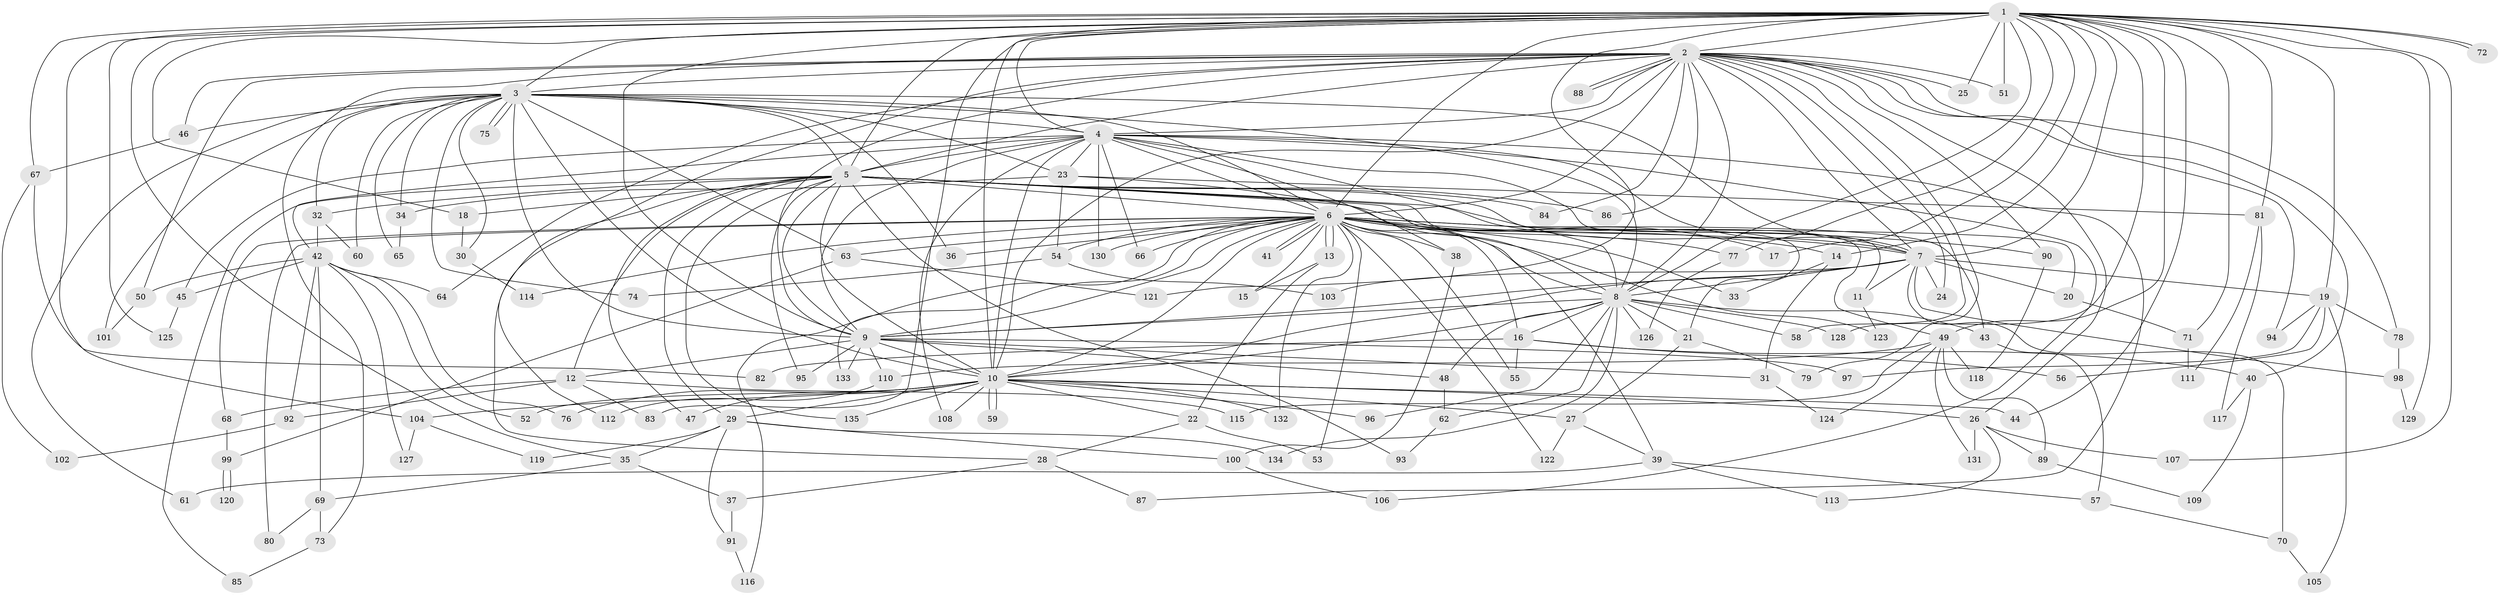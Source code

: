 // Generated by graph-tools (version 1.1) at 2025/25/03/09/25 03:25:53]
// undirected, 135 vertices, 295 edges
graph export_dot {
graph [start="1"]
  node [color=gray90,style=filled];
  1;
  2;
  3;
  4;
  5;
  6;
  7;
  8;
  9;
  10;
  11;
  12;
  13;
  14;
  15;
  16;
  17;
  18;
  19;
  20;
  21;
  22;
  23;
  24;
  25;
  26;
  27;
  28;
  29;
  30;
  31;
  32;
  33;
  34;
  35;
  36;
  37;
  38;
  39;
  40;
  41;
  42;
  43;
  44;
  45;
  46;
  47;
  48;
  49;
  50;
  51;
  52;
  53;
  54;
  55;
  56;
  57;
  58;
  59;
  60;
  61;
  62;
  63;
  64;
  65;
  66;
  67;
  68;
  69;
  70;
  71;
  72;
  73;
  74;
  75;
  76;
  77;
  78;
  79;
  80;
  81;
  82;
  83;
  84;
  85;
  86;
  87;
  88;
  89;
  90;
  91;
  92;
  93;
  94;
  95;
  96;
  97;
  98;
  99;
  100;
  101;
  102;
  103;
  104;
  105;
  106;
  107;
  108;
  109;
  110;
  111;
  112;
  113;
  114;
  115;
  116;
  117;
  118;
  119;
  120;
  121;
  122;
  123;
  124;
  125;
  126;
  127;
  128;
  129;
  130;
  131;
  132;
  133;
  134;
  135;
  1 -- 2;
  1 -- 3;
  1 -- 4;
  1 -- 5;
  1 -- 6;
  1 -- 7;
  1 -- 8;
  1 -- 9;
  1 -- 10;
  1 -- 14;
  1 -- 17;
  1 -- 18;
  1 -- 19;
  1 -- 25;
  1 -- 35;
  1 -- 44;
  1 -- 49;
  1 -- 51;
  1 -- 67;
  1 -- 71;
  1 -- 72;
  1 -- 72;
  1 -- 77;
  1 -- 81;
  1 -- 83;
  1 -- 104;
  1 -- 107;
  1 -- 121;
  1 -- 125;
  1 -- 128;
  1 -- 129;
  2 -- 3;
  2 -- 4;
  2 -- 5;
  2 -- 6;
  2 -- 7;
  2 -- 8;
  2 -- 9;
  2 -- 10;
  2 -- 24;
  2 -- 25;
  2 -- 26;
  2 -- 28;
  2 -- 40;
  2 -- 46;
  2 -- 50;
  2 -- 51;
  2 -- 58;
  2 -- 64;
  2 -- 73;
  2 -- 78;
  2 -- 79;
  2 -- 84;
  2 -- 86;
  2 -- 88;
  2 -- 88;
  2 -- 90;
  2 -- 94;
  3 -- 4;
  3 -- 5;
  3 -- 6;
  3 -- 7;
  3 -- 8;
  3 -- 9;
  3 -- 10;
  3 -- 23;
  3 -- 30;
  3 -- 32;
  3 -- 34;
  3 -- 36;
  3 -- 46;
  3 -- 60;
  3 -- 61;
  3 -- 63;
  3 -- 65;
  3 -- 74;
  3 -- 75;
  3 -- 75;
  3 -- 101;
  4 -- 5;
  4 -- 6;
  4 -- 7;
  4 -- 8;
  4 -- 9;
  4 -- 10;
  4 -- 11;
  4 -- 23;
  4 -- 38;
  4 -- 42;
  4 -- 45;
  4 -- 66;
  4 -- 87;
  4 -- 106;
  4 -- 108;
  4 -- 130;
  5 -- 6;
  5 -- 7;
  5 -- 8;
  5 -- 9;
  5 -- 10;
  5 -- 12;
  5 -- 18;
  5 -- 20;
  5 -- 21;
  5 -- 29;
  5 -- 32;
  5 -- 47;
  5 -- 49;
  5 -- 84;
  5 -- 85;
  5 -- 86;
  5 -- 93;
  5 -- 95;
  5 -- 112;
  5 -- 135;
  6 -- 7;
  6 -- 8;
  6 -- 9;
  6 -- 10;
  6 -- 13;
  6 -- 13;
  6 -- 14;
  6 -- 15;
  6 -- 16;
  6 -- 17;
  6 -- 33;
  6 -- 36;
  6 -- 38;
  6 -- 41;
  6 -- 41;
  6 -- 43;
  6 -- 53;
  6 -- 54;
  6 -- 55;
  6 -- 63;
  6 -- 66;
  6 -- 68;
  6 -- 77;
  6 -- 80;
  6 -- 90;
  6 -- 114;
  6 -- 116;
  6 -- 122;
  6 -- 123;
  6 -- 130;
  6 -- 132;
  6 -- 133;
  7 -- 8;
  7 -- 9;
  7 -- 10;
  7 -- 11;
  7 -- 19;
  7 -- 20;
  7 -- 24;
  7 -- 70;
  7 -- 98;
  7 -- 103;
  8 -- 9;
  8 -- 10;
  8 -- 16;
  8 -- 21;
  8 -- 43;
  8 -- 48;
  8 -- 58;
  8 -- 62;
  8 -- 96;
  8 -- 126;
  8 -- 128;
  8 -- 134;
  9 -- 10;
  9 -- 12;
  9 -- 31;
  9 -- 48;
  9 -- 95;
  9 -- 97;
  9 -- 110;
  9 -- 133;
  10 -- 22;
  10 -- 26;
  10 -- 27;
  10 -- 29;
  10 -- 44;
  10 -- 47;
  10 -- 52;
  10 -- 59;
  10 -- 59;
  10 -- 76;
  10 -- 96;
  10 -- 104;
  10 -- 108;
  10 -- 132;
  10 -- 135;
  11 -- 123;
  12 -- 68;
  12 -- 83;
  12 -- 92;
  12 -- 115;
  13 -- 15;
  13 -- 22;
  14 -- 31;
  14 -- 33;
  16 -- 40;
  16 -- 55;
  16 -- 56;
  16 -- 82;
  18 -- 30;
  19 -- 56;
  19 -- 78;
  19 -- 94;
  19 -- 97;
  19 -- 105;
  20 -- 71;
  21 -- 27;
  21 -- 79;
  22 -- 28;
  22 -- 53;
  23 -- 34;
  23 -- 39;
  23 -- 54;
  23 -- 81;
  26 -- 89;
  26 -- 107;
  26 -- 113;
  26 -- 131;
  27 -- 39;
  27 -- 122;
  28 -- 37;
  28 -- 87;
  29 -- 35;
  29 -- 91;
  29 -- 100;
  29 -- 119;
  29 -- 134;
  30 -- 114;
  31 -- 124;
  32 -- 42;
  32 -- 60;
  34 -- 65;
  35 -- 37;
  35 -- 69;
  37 -- 91;
  38 -- 100;
  39 -- 57;
  39 -- 61;
  39 -- 113;
  40 -- 109;
  40 -- 117;
  42 -- 45;
  42 -- 50;
  42 -- 52;
  42 -- 64;
  42 -- 69;
  42 -- 76;
  42 -- 92;
  42 -- 127;
  43 -- 57;
  45 -- 125;
  46 -- 67;
  48 -- 62;
  49 -- 89;
  49 -- 110;
  49 -- 115;
  49 -- 118;
  49 -- 124;
  49 -- 131;
  50 -- 101;
  54 -- 74;
  54 -- 103;
  57 -- 70;
  62 -- 93;
  63 -- 99;
  63 -- 121;
  67 -- 82;
  67 -- 102;
  68 -- 99;
  69 -- 73;
  69 -- 80;
  70 -- 105;
  71 -- 111;
  73 -- 85;
  77 -- 126;
  78 -- 98;
  81 -- 111;
  81 -- 117;
  89 -- 109;
  90 -- 118;
  91 -- 116;
  92 -- 102;
  98 -- 129;
  99 -- 120;
  99 -- 120;
  100 -- 106;
  104 -- 119;
  104 -- 127;
  110 -- 112;
}
